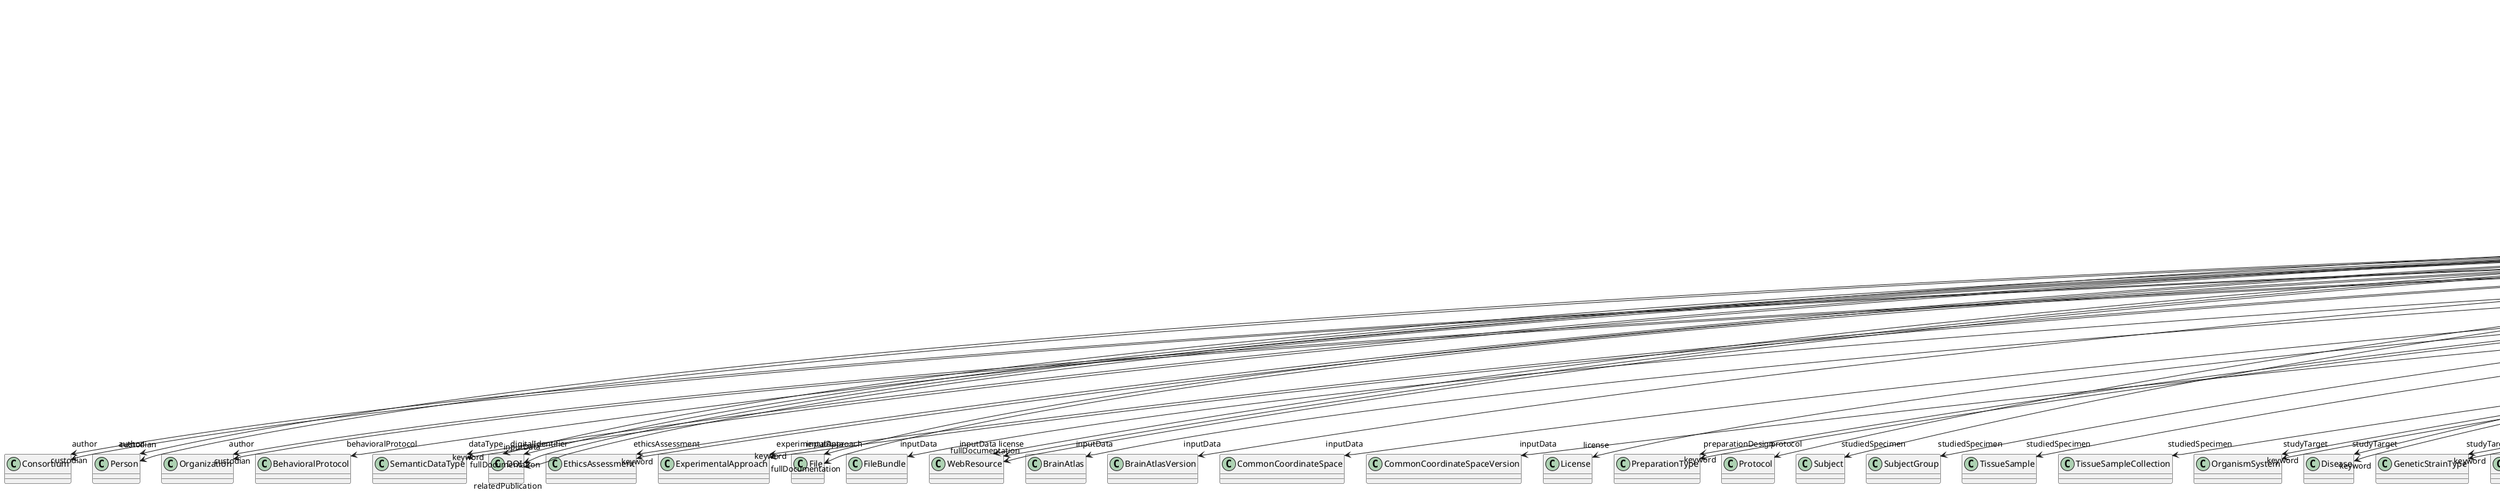 @startuml
class DatasetVersion {
+author
+behavioralProtocol
+dataType
+digitalIdentifier
+ethicsAssessment
+experimentalApproach
+inputData
+isAlternativeVersionOf
+isNewVersionOf
+license
+preparationDesign
+protocol
+studiedSpecimen
+studyTarget
+technique
+accessibility
+copyright
+custodian
+description
+fullDocumentation
+fullName
+funding
+homepage
+howToCite
+keyword
+otherContribution
+relatedPublication
+releaseDate
+repository
+shortName
+supportChannel
+versionIdentifier
+versionInnovation

}
DatasetVersion -d-> "author" Consortium
DatasetVersion -d-> "author" Person
DatasetVersion -d-> "author" Organization
DatasetVersion -d-> "behavioralProtocol" BehavioralProtocol
DatasetVersion -d-> "dataType" SemanticDataType
DatasetVersion -d-> "digitalIdentifier" DOI
DatasetVersion -d-> "ethicsAssessment" EthicsAssessment
DatasetVersion -d-> "experimentalApproach" ExperimentalApproach
DatasetVersion -d-> "inputData" DOI
DatasetVersion -d-> "inputData" File
DatasetVersion -d-> "inputData" FileBundle
DatasetVersion -d-> "inputData" WebResource
DatasetVersion -d-> "inputData" BrainAtlas
DatasetVersion -d-> "inputData" BrainAtlasVersion
DatasetVersion -d-> "inputData" CommonCoordinateSpace
DatasetVersion -d-> "inputData" CommonCoordinateSpaceVersion
DatasetVersion -d-> "isAlternativeVersionOf" DatasetVersion
DatasetVersion -d-> "isNewVersionOf" DatasetVersion
DatasetVersion -d-> "license" License
DatasetVersion -d-> "license" WebResource
DatasetVersion -d-> "preparationDesign" PreparationType
DatasetVersion -d-> "protocol" Protocol
DatasetVersion -d-> "studiedSpecimen" Subject
DatasetVersion -d-> "studiedSpecimen" SubjectGroup
DatasetVersion -d-> "studiedSpecimen" TissueSample
DatasetVersion -d-> "studiedSpecimen" TissueSampleCollection
DatasetVersion -d-> "studyTarget" OrganismSystem
DatasetVersion -d-> "studyTarget" Disease
DatasetVersion -d-> "studyTarget" GeneticStrainType
DatasetVersion -d-> "studyTarget" BiologicalOrder
DatasetVersion -d-> "studyTarget" Handedness
DatasetVersion -d-> "studyTarget" BreedingType
DatasetVersion -d-> "studyTarget" OpticalStimulusType
DatasetVersion -d-> "studyTarget" DiseaseModel
DatasetVersion -d-> "studyTarget" OrganismSubstance
DatasetVersion -d-> "studyTarget" UBERONParcellation
DatasetVersion -d-> "studyTarget" SubcellularEntity
DatasetVersion -d-> "studyTarget" Species
DatasetVersion -d-> "studyTarget" OlfactoryStimulusType
DatasetVersion -d-> "studyTarget" ElectricalStimulusType
DatasetVersion -d-> "studyTarget" Organ
DatasetVersion -d-> "studyTarget" TermSuggestion
DatasetVersion -d-> "studyTarget" AuditoryStimulusType
DatasetVersion -d-> "studyTarget" MolecularEntity
DatasetVersion -d-> "studyTarget" VisualStimulusType
DatasetVersion -d-> "studyTarget" CellCultureType
DatasetVersion -d-> "studyTarget" GustatoryStimulusType
DatasetVersion -d-> "studyTarget" CellType
DatasetVersion -d-> "studyTarget" TactileStimulusType
DatasetVersion -d-> "studyTarget" BiologicalSex
DatasetVersion -d-> "studyTarget" CustomAnatomicalEntity
DatasetVersion -d-> "studyTarget" ParcellationEntity
DatasetVersion -d-> "studyTarget" ParcellationEntityVersion
DatasetVersion -d-> "technique" Technique
DatasetVersion -d-> "technique" StimulationApproach
DatasetVersion -d-> "technique" AnalysisTechnique
DatasetVersion -d-> "technique" StimulationTechnique
DatasetVersion -d-> "accessibility" ProductAccessibility
DatasetVersion -d-> "copyright" Copyright
DatasetVersion -d-> "custodian" Consortium
DatasetVersion -d-> "custodian" Person
DatasetVersion -d-> "custodian" Organization
DatasetVersion -d-> "fullDocumentation" DOI
DatasetVersion -d-> "fullDocumentation" File
DatasetVersion -d-> "fullDocumentation" WebResource
DatasetVersion -d-> "funding" Funding
DatasetVersion -d-> "keyword" ChemicalMixtureType
DatasetVersion -d-> "keyword" Laterality
DatasetVersion -d-> "keyword" OrganismSystem
DatasetVersion -d-> "keyword" AtlasType
DatasetVersion -d-> "keyword" Disease
DatasetVersion -d-> "keyword" OperatingDevice
DatasetVersion -d-> "keyword" GeneticStrainType
DatasetVersion -d-> "keyword" BiologicalOrder
DatasetVersion -d-> "keyword" MetaDataModelType
DatasetVersion -d-> "keyword" DifferenceMeasure
DatasetVersion -d-> "keyword" Handedness
DatasetVersion -d-> "keyword" Colormap
DatasetVersion -d-> "keyword" BreedingType
DatasetVersion -d-> "keyword" QualitativeOverlap
DatasetVersion -d-> "keyword" ProductAccessibility
DatasetVersion -d-> "keyword" AnatomicalPlane
DatasetVersion -d-> "keyword" Service
DatasetVersion -d-> "keyword" ContributionType
DatasetVersion -d-> "keyword" TypeOfUncertainty
DatasetVersion -d-> "keyword" OpticalStimulusType
DatasetVersion -d-> "keyword" ProgrammingLanguage
DatasetVersion -d-> "keyword" AnnotationCriteriaType
DatasetVersion -d-> "keyword" Terminology
DatasetVersion -d-> "keyword" ActionStatusType
DatasetVersion -d-> "keyword" DiseaseModel
DatasetVersion -d-> "keyword" UnitOfMeasurement
DatasetVersion -d-> "keyword" OperatingSystem
DatasetVersion -d-> "keyword" AnatomicalIdentificationType
DatasetVersion -d-> "keyword" CriteriaQualityType
DatasetVersion -d-> "keyword" Language
DatasetVersion -d-> "keyword" EducationalLevel
DatasetVersion -d-> "keyword" OrganismSubstance
DatasetVersion -d-> "keyword" ExperimentalApproach
DatasetVersion -d-> "keyword" Technique
DatasetVersion -d-> "keyword" DataType
DatasetVersion -d-> "keyword" TissueSampleAttribute
DatasetVersion -d-> "keyword" SetupType
DatasetVersion -d-> "keyword" AnatomicalAxesOrientation
DatasetVersion -d-> "keyword" EthicsAssessment
DatasetVersion -d-> "keyword" UBERONParcellation
DatasetVersion -d-> "keyword" SemanticDataType
DatasetVersion -d-> "keyword" DeviceType
DatasetVersion -d-> "keyword" SubcellularEntity
DatasetVersion -d-> "keyword" ModelAbstractionLevel
DatasetVersion -d-> "keyword" Species
DatasetVersion -d-> "keyword" OlfactoryStimulusType
DatasetVersion -d-> "keyword" ModelScope
DatasetVersion -d-> "keyword" ElectricalStimulusType
DatasetVersion -d-> "keyword" FileUsageRole
DatasetVersion -d-> "keyword" SubjectAttribute
DatasetVersion -d-> "keyword" CranialWindowReinforcementType
DatasetVersion -d-> "keyword" Organ
DatasetVersion -d-> "keyword" SoftwareFeature
DatasetVersion -d-> "keyword" StimulationApproach
DatasetVersion -d-> "keyword" AnalysisTechnique
DatasetVersion -d-> "keyword" TermSuggestion
DatasetVersion -d-> "keyword" SoftwareApplicationCategory
DatasetVersion -d-> "keyword" LearningResourceType
DatasetVersion -d-> "keyword" AuditoryStimulusType
DatasetVersion -d-> "keyword" StimulationTechnique
DatasetVersion -d-> "keyword" MeasuredQuantity
DatasetVersion -d-> "keyword" TissueSampleType
DatasetVersion -d-> "keyword" FileBundleGrouping
DatasetVersion -d-> "keyword" PreparationType
DatasetVersion -d-> "keyword" MolecularEntity
DatasetVersion -d-> "keyword" VisualStimulusType
DatasetVersion -d-> "keyword" CellCultureType
DatasetVersion -d-> "keyword" GustatoryStimulusType
DatasetVersion -d-> "keyword" AgeCategory
DatasetVersion -d-> "keyword" FileRepositoryType
DatasetVersion -d-> "keyword" PatchClampVariation
DatasetVersion -d-> "keyword" CellType
DatasetVersion -d-> "keyword" CranialWindowConstructionType
DatasetVersion -d-> "keyword" TactileStimulusType
DatasetVersion -d-> "keyword" BiologicalSex
DatasetVersion -d-> "keyword" AnnotationType
DatasetVersion -d-> "otherContribution" Contribution
DatasetVersion -d-> "relatedPublication" DOI
DatasetVersion -d-> "relatedPublication" ISBN
DatasetVersion -d-> "relatedPublication" ISSN
DatasetVersion -d-> "relatedPublication" HANDLE
DatasetVersion -d-> "relatedPublication" Chapter
DatasetVersion -d-> "relatedPublication" Book
DatasetVersion -d-> "relatedPublication" ScholarlyArticle
DatasetVersion -d-> "repository" FileRepository

@enduml